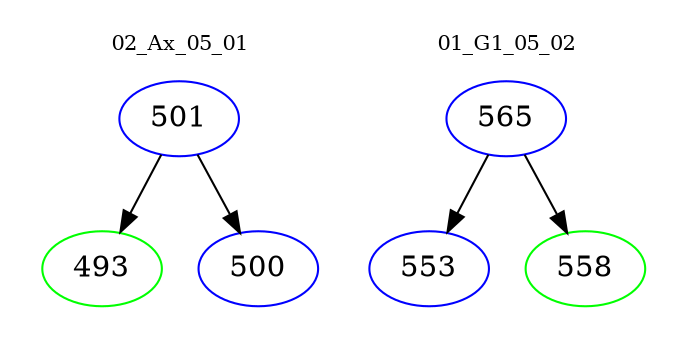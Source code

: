 digraph{
subgraph cluster_0 {
color = white
label = "02_Ax_05_01";
fontsize=10;
T0_501 [label="501", color="blue"]
T0_501 -> T0_493 [color="black"]
T0_493 [label="493", color="green"]
T0_501 -> T0_500 [color="black"]
T0_500 [label="500", color="blue"]
}
subgraph cluster_1 {
color = white
label = "01_G1_05_02";
fontsize=10;
T1_565 [label="565", color="blue"]
T1_565 -> T1_553 [color="black"]
T1_553 [label="553", color="blue"]
T1_565 -> T1_558 [color="black"]
T1_558 [label="558", color="green"]
}
}
